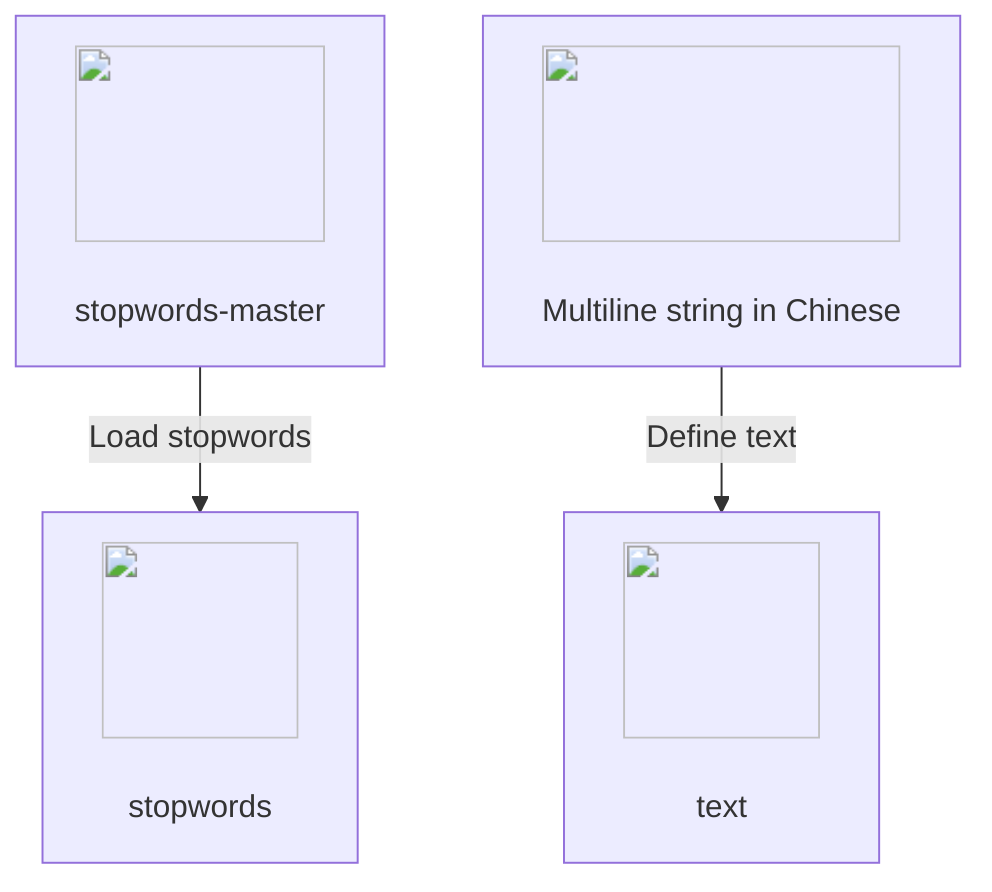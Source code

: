 graph TD
    A["<img src='icons/file.svg' width=100 height=100/> <br/> stopwords-master"] -->|"Load stopwords"| B["<img src='icons/file.svg' width=100 height=100/> <br/> stopwords"]
    C["<img src='icons/file.svg' width=100 height=100/> <br/> Multiline string in Chinese"] -->|"Define text"| D["<img src='icons/file.svg' width=100 height=100/> <br/> text"]